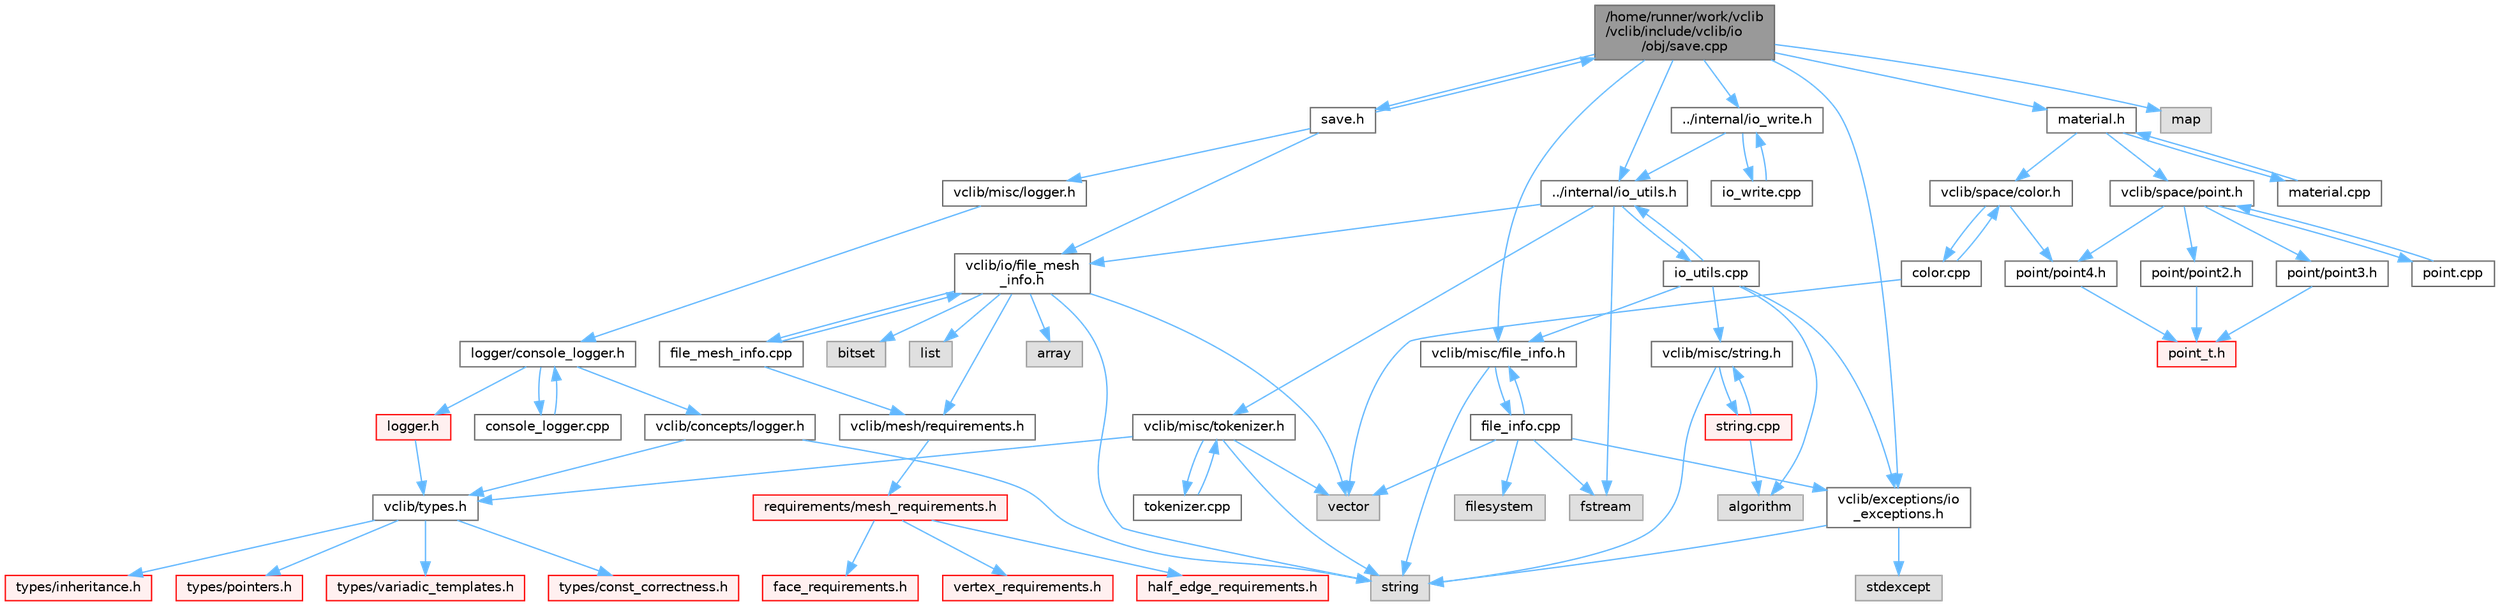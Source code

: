 digraph "/home/runner/work/vclib/vclib/include/vclib/io/obj/save.cpp"
{
 // LATEX_PDF_SIZE
  bgcolor="transparent";
  edge [fontname=Helvetica,fontsize=10,labelfontname=Helvetica,labelfontsize=10];
  node [fontname=Helvetica,fontsize=10,shape=box,height=0.2,width=0.4];
  Node1 [label="/home/runner/work/vclib\l/vclib/include/vclib/io\l/obj/save.cpp",height=0.2,width=0.4,color="gray40", fillcolor="grey60", style="filled", fontcolor="black",tooltip=" "];
  Node1 -> Node2 [color="steelblue1",style="solid"];
  Node2 [label="save.h",height=0.2,width=0.4,color="grey40", fillcolor="white", style="filled",URL="$obj_2save_8h.html",tooltip=" "];
  Node2 -> Node3 [color="steelblue1",style="solid"];
  Node3 [label="vclib/io/file_mesh\l_info.h",height=0.2,width=0.4,color="grey40", fillcolor="white", style="filled",URL="$file__mesh__info_8h.html",tooltip=" "];
  Node3 -> Node4 [color="steelblue1",style="solid"];
  Node4 [label="array",height=0.2,width=0.4,color="grey60", fillcolor="#E0E0E0", style="filled",tooltip=" "];
  Node3 -> Node5 [color="steelblue1",style="solid"];
  Node5 [label="list",height=0.2,width=0.4,color="grey60", fillcolor="#E0E0E0", style="filled",tooltip=" "];
  Node3 -> Node6 [color="steelblue1",style="solid"];
  Node6 [label="string",height=0.2,width=0.4,color="grey60", fillcolor="#E0E0E0", style="filled",tooltip=" "];
  Node3 -> Node7 [color="steelblue1",style="solid"];
  Node7 [label="vector",height=0.2,width=0.4,color="grey60", fillcolor="#E0E0E0", style="filled",tooltip=" "];
  Node3 -> Node8 [color="steelblue1",style="solid"];
  Node8 [label="bitset",height=0.2,width=0.4,color="grey60", fillcolor="#E0E0E0", style="filled",tooltip=" "];
  Node3 -> Node9 [color="steelblue1",style="solid"];
  Node9 [label="vclib/mesh/requirements.h",height=0.2,width=0.4,color="grey40", fillcolor="white", style="filled",URL="$requirements_8h.html",tooltip=" "];
  Node9 -> Node10 [color="steelblue1",style="solid"];
  Node10 [label="requirements/mesh_requirements.h",height=0.2,width=0.4,color="red", fillcolor="#FFF0F0", style="filled",URL="$mesh__requirements_8h.html",tooltip=" "];
  Node10 -> Node11 [color="steelblue1",style="solid"];
  Node11 [label="half_edge_requirements.h",height=0.2,width=0.4,color="red", fillcolor="#FFF0F0", style="filled",URL="$half__edge__requirements_8h.html",tooltip=" "];
  Node10 -> Node157 [color="steelblue1",style="solid"];
  Node157 [label="face_requirements.h",height=0.2,width=0.4,color="red", fillcolor="#FFF0F0", style="filled",URL="$face__requirements_8h.html",tooltip=" "];
  Node10 -> Node77 [color="steelblue1",style="solid"];
  Node77 [label="vertex_requirements.h",height=0.2,width=0.4,color="red", fillcolor="#FFF0F0", style="filled",URL="$vertex__requirements_8h.html",tooltip=" "];
  Node3 -> Node183 [color="steelblue1",style="solid"];
  Node183 [label="file_mesh_info.cpp",height=0.2,width=0.4,color="grey40", fillcolor="white", style="filled",URL="$file__mesh__info_8cpp.html",tooltip=" "];
  Node183 -> Node3 [color="steelblue1",style="solid"];
  Node183 -> Node9 [color="steelblue1",style="solid"];
  Node2 -> Node184 [color="steelblue1",style="solid"];
  Node184 [label="vclib/misc/logger.h",height=0.2,width=0.4,color="grey40", fillcolor="white", style="filled",URL="$misc_2logger_8h.html",tooltip=" "];
  Node184 -> Node185 [color="steelblue1",style="solid"];
  Node185 [label="logger/console_logger.h",height=0.2,width=0.4,color="grey40", fillcolor="white", style="filled",URL="$console__logger_8h.html",tooltip=" "];
  Node185 -> Node186 [color="steelblue1",style="solid"];
  Node186 [label="logger.h",height=0.2,width=0.4,color="red", fillcolor="#FFF0F0", style="filled",URL="$misc_2logger_2logger_8h.html",tooltip=" "];
  Node186 -> Node16 [color="steelblue1",style="solid"];
  Node16 [label="vclib/types.h",height=0.2,width=0.4,color="grey40", fillcolor="white", style="filled",URL="$types_8h.html",tooltip=" "];
  Node16 -> Node17 [color="steelblue1",style="solid"];
  Node17 [label="types/const_correctness.h",height=0.2,width=0.4,color="red", fillcolor="#FFF0F0", style="filled",URL="$types_2const__correctness_8h.html",tooltip=" "];
  Node16 -> Node19 [color="steelblue1",style="solid"];
  Node19 [label="types/inheritance.h",height=0.2,width=0.4,color="red", fillcolor="#FFF0F0", style="filled",URL="$inheritance_8h.html",tooltip=" "];
  Node16 -> Node20 [color="steelblue1",style="solid"];
  Node20 [label="types/pointers.h",height=0.2,width=0.4,color="red", fillcolor="#FFF0F0", style="filled",URL="$types_2pointers_8h.html",tooltip=" "];
  Node16 -> Node21 [color="steelblue1",style="solid"];
  Node21 [label="types/variadic_templates.h",height=0.2,width=0.4,color="red", fillcolor="#FFF0F0", style="filled",URL="$variadic__templates_8h.html",tooltip=" "];
  Node185 -> Node197 [color="steelblue1",style="solid"];
  Node197 [label="vclib/concepts/logger.h",height=0.2,width=0.4,color="grey40", fillcolor="white", style="filled",URL="$concepts_2logger_8h.html",tooltip=" "];
  Node197 -> Node6 [color="steelblue1",style="solid"];
  Node197 -> Node16 [color="steelblue1",style="solid"];
  Node185 -> Node198 [color="steelblue1",style="solid"];
  Node198 [label="console_logger.cpp",height=0.2,width=0.4,color="grey40", fillcolor="white", style="filled",URL="$console__logger_8cpp.html",tooltip=" "];
  Node198 -> Node185 [color="steelblue1",style="solid"];
  Node2 -> Node1 [color="steelblue1",style="solid"];
  Node1 -> Node199 [color="steelblue1",style="solid"];
  Node199 [label="map",height=0.2,width=0.4,color="grey60", fillcolor="#E0E0E0", style="filled",tooltip=" "];
  Node1 -> Node200 [color="steelblue1",style="solid"];
  Node200 [label="vclib/exceptions/io\l_exceptions.h",height=0.2,width=0.4,color="grey40", fillcolor="white", style="filled",URL="$io__exceptions_8h.html",tooltip=" "];
  Node200 -> Node80 [color="steelblue1",style="solid"];
  Node80 [label="stdexcept",height=0.2,width=0.4,color="grey60", fillcolor="#E0E0E0", style="filled",tooltip=" "];
  Node200 -> Node6 [color="steelblue1",style="solid"];
  Node1 -> Node201 [color="steelblue1",style="solid"];
  Node201 [label="vclib/misc/file_info.h",height=0.2,width=0.4,color="grey40", fillcolor="white", style="filled",URL="$file__info_8h.html",tooltip=" "];
  Node201 -> Node6 [color="steelblue1",style="solid"];
  Node201 -> Node202 [color="steelblue1",style="solid"];
  Node202 [label="file_info.cpp",height=0.2,width=0.4,color="grey40", fillcolor="white", style="filled",URL="$file__info_8cpp.html",tooltip=" "];
  Node202 -> Node201 [color="steelblue1",style="solid"];
  Node202 -> Node203 [color="steelblue1",style="solid"];
  Node203 [label="fstream",height=0.2,width=0.4,color="grey60", fillcolor="#E0E0E0", style="filled",tooltip=" "];
  Node202 -> Node204 [color="steelblue1",style="solid"];
  Node204 [label="filesystem",height=0.2,width=0.4,color="grey60", fillcolor="#E0E0E0", style="filled",tooltip=" "];
  Node202 -> Node7 [color="steelblue1",style="solid"];
  Node202 -> Node200 [color="steelblue1",style="solid"];
  Node1 -> Node205 [color="steelblue1",style="solid"];
  Node205 [label="../internal/io_utils.h",height=0.2,width=0.4,color="grey40", fillcolor="white", style="filled",URL="$io__utils_8h.html",tooltip=" "];
  Node205 -> Node203 [color="steelblue1",style="solid"];
  Node205 -> Node3 [color="steelblue1",style="solid"];
  Node205 -> Node206 [color="steelblue1",style="solid"];
  Node206 [label="vclib/misc/tokenizer.h",height=0.2,width=0.4,color="grey40", fillcolor="white", style="filled",URL="$tokenizer_8h.html",tooltip=" "];
  Node206 -> Node6 [color="steelblue1",style="solid"];
  Node206 -> Node7 [color="steelblue1",style="solid"];
  Node206 -> Node16 [color="steelblue1",style="solid"];
  Node206 -> Node207 [color="steelblue1",style="solid"];
  Node207 [label="tokenizer.cpp",height=0.2,width=0.4,color="grey40", fillcolor="white", style="filled",URL="$tokenizer_8cpp.html",tooltip=" "];
  Node207 -> Node206 [color="steelblue1",style="solid"];
  Node205 -> Node208 [color="steelblue1",style="solid"];
  Node208 [label="io_utils.cpp",height=0.2,width=0.4,color="grey40", fillcolor="white", style="filled",URL="$io__utils_8cpp.html",tooltip=" "];
  Node208 -> Node205 [color="steelblue1",style="solid"];
  Node208 -> Node97 [color="steelblue1",style="solid"];
  Node97 [label="algorithm",height=0.2,width=0.4,color="grey60", fillcolor="#E0E0E0", style="filled",tooltip=" "];
  Node208 -> Node200 [color="steelblue1",style="solid"];
  Node208 -> Node201 [color="steelblue1",style="solid"];
  Node208 -> Node209 [color="steelblue1",style="solid"];
  Node209 [label="vclib/misc/string.h",height=0.2,width=0.4,color="grey40", fillcolor="white", style="filled",URL="$string_8h.html",tooltip=" "];
  Node209 -> Node6 [color="steelblue1",style="solid"];
  Node209 -> Node210 [color="steelblue1",style="solid"];
  Node210 [label="string.cpp",height=0.2,width=0.4,color="red", fillcolor="#FFF0F0", style="filled",URL="$string_8cpp.html",tooltip=" "];
  Node210 -> Node209 [color="steelblue1",style="solid"];
  Node210 -> Node97 [color="steelblue1",style="solid"];
  Node1 -> Node212 [color="steelblue1",style="solid"];
  Node212 [label="../internal/io_write.h",height=0.2,width=0.4,color="grey40", fillcolor="white", style="filled",URL="$io__write_8h.html",tooltip=" "];
  Node212 -> Node205 [color="steelblue1",style="solid"];
  Node212 -> Node213 [color="steelblue1",style="solid"];
  Node213 [label="io_write.cpp",height=0.2,width=0.4,color="grey40", fillcolor="white", style="filled",URL="$io__write_8cpp.html",tooltip=" "];
  Node213 -> Node212 [color="steelblue1",style="solid"];
  Node1 -> Node214 [color="steelblue1",style="solid"];
  Node214 [label="material.h",height=0.2,width=0.4,color="grey40", fillcolor="white", style="filled",URL="$material_8h.html",tooltip=" "];
  Node214 -> Node32 [color="steelblue1",style="solid"];
  Node32 [label="vclib/space/color.h",height=0.2,width=0.4,color="grey40", fillcolor="white", style="filled",URL="$space_2color_8h.html",tooltip=" "];
  Node32 -> Node33 [color="steelblue1",style="solid"];
  Node33 [label="point/point4.h",height=0.2,width=0.4,color="grey40", fillcolor="white", style="filled",URL="$point4_8h.html",tooltip=" "];
  Node33 -> Node34 [color="steelblue1",style="solid"];
  Node34 [label="point_t.h",height=0.2,width=0.4,color="red", fillcolor="#FFF0F0", style="filled",URL="$point__t_8h.html",tooltip=" "];
  Node32 -> Node47 [color="steelblue1",style="solid"];
  Node47 [label="color.cpp",height=0.2,width=0.4,color="grey40", fillcolor="white", style="filled",URL="$space_2color_8cpp.html",tooltip=" "];
  Node47 -> Node32 [color="steelblue1",style="solid"];
  Node47 -> Node7 [color="steelblue1",style="solid"];
  Node214 -> Node49 [color="steelblue1",style="solid"];
  Node49 [label="vclib/space/point.h",height=0.2,width=0.4,color="grey40", fillcolor="white", style="filled",URL="$space_2point_8h.html",tooltip=" "];
  Node49 -> Node50 [color="steelblue1",style="solid"];
  Node50 [label="point/point2.h",height=0.2,width=0.4,color="grey40", fillcolor="white", style="filled",URL="$point2_8h.html",tooltip=" "];
  Node50 -> Node34 [color="steelblue1",style="solid"];
  Node49 -> Node51 [color="steelblue1",style="solid"];
  Node51 [label="point/point3.h",height=0.2,width=0.4,color="grey40", fillcolor="white", style="filled",URL="$point3_8h.html",tooltip=" "];
  Node51 -> Node34 [color="steelblue1",style="solid"];
  Node49 -> Node33 [color="steelblue1",style="solid"];
  Node49 -> Node52 [color="steelblue1",style="solid"];
  Node52 [label="point.cpp",height=0.2,width=0.4,color="grey40", fillcolor="white", style="filled",URL="$point_8cpp.html",tooltip=" "];
  Node52 -> Node49 [color="steelblue1",style="solid"];
  Node214 -> Node215 [color="steelblue1",style="solid"];
  Node215 [label="material.cpp",height=0.2,width=0.4,color="grey40", fillcolor="white", style="filled",URL="$material_8cpp.html",tooltip=" "];
  Node215 -> Node214 [color="steelblue1",style="solid"];
}
